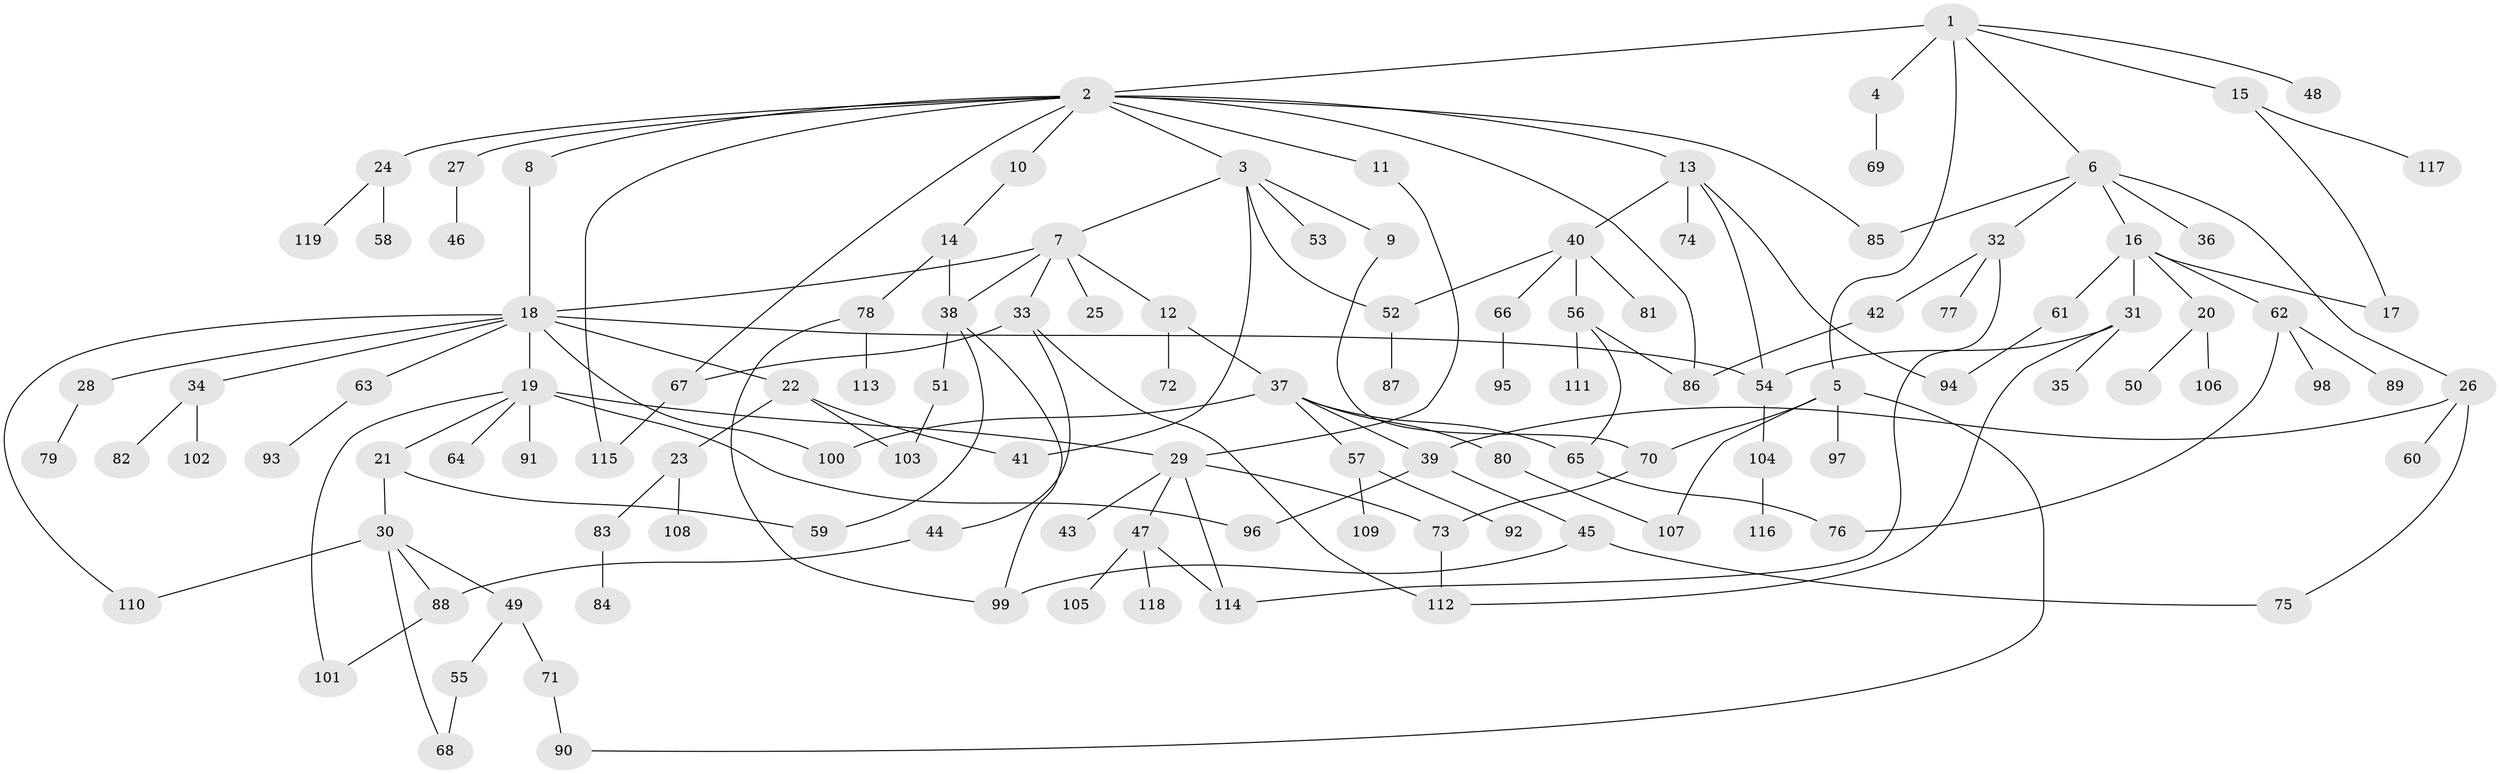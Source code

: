 // Generated by graph-tools (version 1.1) at 2025/13/03/09/25 04:13:37]
// undirected, 119 vertices, 154 edges
graph export_dot {
graph [start="1"]
  node [color=gray90,style=filled];
  1;
  2;
  3;
  4;
  5;
  6;
  7;
  8;
  9;
  10;
  11;
  12;
  13;
  14;
  15;
  16;
  17;
  18;
  19;
  20;
  21;
  22;
  23;
  24;
  25;
  26;
  27;
  28;
  29;
  30;
  31;
  32;
  33;
  34;
  35;
  36;
  37;
  38;
  39;
  40;
  41;
  42;
  43;
  44;
  45;
  46;
  47;
  48;
  49;
  50;
  51;
  52;
  53;
  54;
  55;
  56;
  57;
  58;
  59;
  60;
  61;
  62;
  63;
  64;
  65;
  66;
  67;
  68;
  69;
  70;
  71;
  72;
  73;
  74;
  75;
  76;
  77;
  78;
  79;
  80;
  81;
  82;
  83;
  84;
  85;
  86;
  87;
  88;
  89;
  90;
  91;
  92;
  93;
  94;
  95;
  96;
  97;
  98;
  99;
  100;
  101;
  102;
  103;
  104;
  105;
  106;
  107;
  108;
  109;
  110;
  111;
  112;
  113;
  114;
  115;
  116;
  117;
  118;
  119;
  1 -- 2;
  1 -- 4;
  1 -- 5;
  1 -- 6;
  1 -- 15;
  1 -- 48;
  2 -- 3;
  2 -- 8;
  2 -- 10;
  2 -- 11;
  2 -- 13;
  2 -- 24;
  2 -- 27;
  2 -- 67;
  2 -- 85;
  2 -- 86;
  2 -- 115;
  3 -- 7;
  3 -- 9;
  3 -- 41;
  3 -- 53;
  3 -- 52;
  4 -- 69;
  5 -- 97;
  5 -- 107;
  5 -- 90;
  5 -- 70;
  6 -- 16;
  6 -- 26;
  6 -- 32;
  6 -- 36;
  6 -- 85;
  7 -- 12;
  7 -- 18;
  7 -- 25;
  7 -- 33;
  7 -- 38;
  8 -- 18;
  9 -- 70;
  10 -- 14;
  11 -- 29;
  12 -- 37;
  12 -- 72;
  13 -- 40;
  13 -- 74;
  13 -- 54;
  13 -- 94;
  14 -- 78;
  14 -- 38;
  15 -- 17;
  15 -- 117;
  16 -- 20;
  16 -- 31;
  16 -- 61;
  16 -- 62;
  16 -- 17;
  18 -- 19;
  18 -- 22;
  18 -- 28;
  18 -- 34;
  18 -- 54;
  18 -- 63;
  18 -- 110;
  18 -- 100;
  19 -- 21;
  19 -- 64;
  19 -- 91;
  19 -- 96;
  19 -- 101;
  19 -- 29;
  20 -- 50;
  20 -- 106;
  21 -- 30;
  21 -- 59;
  22 -- 23;
  22 -- 103;
  22 -- 41;
  23 -- 83;
  23 -- 108;
  24 -- 58;
  24 -- 119;
  26 -- 60;
  26 -- 39;
  26 -- 75;
  27 -- 46;
  28 -- 79;
  29 -- 43;
  29 -- 47;
  29 -- 73;
  29 -- 114;
  30 -- 49;
  30 -- 68;
  30 -- 88;
  30 -- 110;
  31 -- 35;
  31 -- 112;
  31 -- 54;
  32 -- 42;
  32 -- 77;
  32 -- 114;
  33 -- 44;
  33 -- 67;
  33 -- 112;
  34 -- 82;
  34 -- 102;
  37 -- 39;
  37 -- 57;
  37 -- 65;
  37 -- 80;
  37 -- 100;
  38 -- 51;
  38 -- 59;
  38 -- 99;
  39 -- 45;
  39 -- 96;
  40 -- 52;
  40 -- 56;
  40 -- 66;
  40 -- 81;
  42 -- 86;
  44 -- 88;
  45 -- 75;
  45 -- 99;
  47 -- 105;
  47 -- 118;
  47 -- 114;
  49 -- 55;
  49 -- 71;
  51 -- 103;
  52 -- 87;
  54 -- 104;
  55 -- 68;
  56 -- 86;
  56 -- 111;
  56 -- 65;
  57 -- 92;
  57 -- 109;
  61 -- 94;
  62 -- 76;
  62 -- 89;
  62 -- 98;
  63 -- 93;
  65 -- 76;
  66 -- 95;
  67 -- 115;
  70 -- 73;
  71 -- 90;
  73 -- 112;
  78 -- 99;
  78 -- 113;
  80 -- 107;
  83 -- 84;
  88 -- 101;
  104 -- 116;
}
